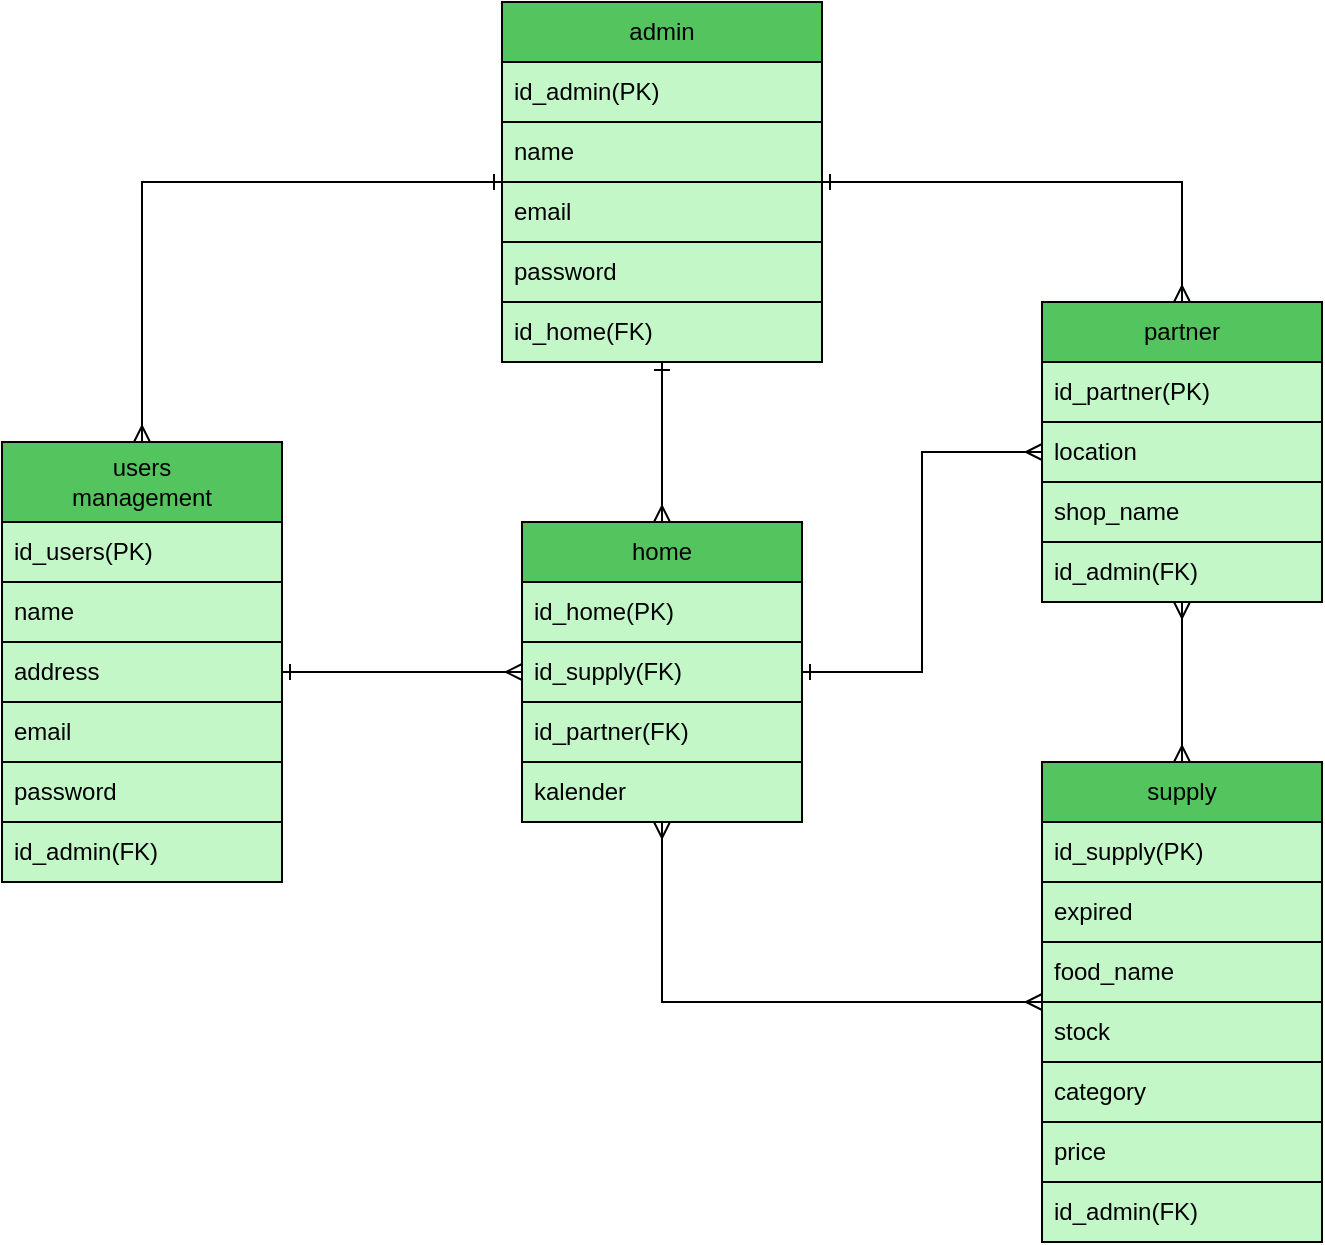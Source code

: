 <mxfile version="24.7.17">
  <diagram name="Page-1" id="xfgydPP9lr-gF0nRnEBY">
    <mxGraphModel dx="864" dy="516" grid="1" gridSize="10" guides="1" tooltips="1" connect="1" arrows="1" fold="1" page="1" pageScale="1" pageWidth="1920" pageHeight="1200" math="0" shadow="0">
      <root>
        <mxCell id="0" />
        <mxCell id="1" parent="0" />
        <mxCell id="cAAiyRIEjFs3dX4LIXJV-35" style="rounded=0;orthogonalLoop=1;jettySize=auto;html=1;exitX=0.5;exitY=1;exitDx=0;exitDy=0;entryX=0.5;entryY=0;entryDx=0;entryDy=0;verticalAlign=middle;endArrow=ERmany;endFill=0;startArrow=ERone;startFill=0;" parent="1" source="cAAiyRIEjFs3dX4LIXJV-1" target="cAAiyRIEjFs3dX4LIXJV-6" edge="1">
          <mxGeometry relative="1" as="geometry" />
        </mxCell>
        <mxCell id="cAAiyRIEjFs3dX4LIXJV-1" value="admin" style="swimlane;fontStyle=0;childLayout=stackLayout;horizontal=1;startSize=30;horizontalStack=0;resizeParent=1;resizeParentMax=0;resizeLast=0;collapsible=1;marginBottom=0;whiteSpace=wrap;html=1;fillColor=#54C45E;" parent="1" vertex="1">
          <mxGeometry x="890" y="260" width="160" height="180" as="geometry">
            <mxRectangle x="300" y="140" width="60" height="30" as="alternateBounds" />
          </mxGeometry>
        </mxCell>
        <mxCell id="cAAiyRIEjFs3dX4LIXJV-2" value="id_admin(PK)" style="text;strokeColor=default;fillColor=#C3F7C8;align=left;verticalAlign=middle;spacingLeft=4;spacingRight=4;overflow=hidden;points=[[0,0.5],[1,0.5]];portConstraint=eastwest;rotatable=0;whiteSpace=wrap;html=1;strokeWidth=1;" parent="cAAiyRIEjFs3dX4LIXJV-1" vertex="1">
          <mxGeometry y="30" width="160" height="30" as="geometry" />
        </mxCell>
        <mxCell id="cAAiyRIEjFs3dX4LIXJV-3" value="name" style="text;strokeColor=default;fillColor=#C3F7C8;align=left;verticalAlign=middle;spacingLeft=4;spacingRight=4;overflow=hidden;points=[[0,0.5],[1,0.5]];portConstraint=eastwest;rotatable=0;whiteSpace=wrap;html=1;strokeWidth=1;" parent="cAAiyRIEjFs3dX4LIXJV-1" vertex="1">
          <mxGeometry y="60" width="160" height="30" as="geometry" />
        </mxCell>
        <mxCell id="cAAiyRIEjFs3dX4LIXJV-4" value="email" style="text;strokeColor=default;fillColor=#C3F7C8;align=left;verticalAlign=middle;spacingLeft=4;spacingRight=4;overflow=hidden;points=[[0,0.5],[1,0.5]];portConstraint=eastwest;rotatable=0;whiteSpace=wrap;html=1;resizeWidth=0;strokeWidth=1;" parent="cAAiyRIEjFs3dX4LIXJV-1" vertex="1">
          <mxGeometry y="90" width="160" height="30" as="geometry" />
        </mxCell>
        <mxCell id="cAAiyRIEjFs3dX4LIXJV-11" value="password" style="text;strokeColor=default;fillColor=#C3F7C8;align=left;verticalAlign=middle;spacingLeft=4;spacingRight=4;overflow=hidden;points=[[0,0.5],[1,0.5]];portConstraint=eastwest;rotatable=0;whiteSpace=wrap;html=1;resizeWidth=0;strokeWidth=1;" parent="cAAiyRIEjFs3dX4LIXJV-1" vertex="1">
          <mxGeometry y="120" width="160" height="30" as="geometry" />
        </mxCell>
        <mxCell id="WPwP9egAswB2e1wq9ZMA-1" value="id_home(FK)" style="text;strokeColor=default;fillColor=#C3F7C8;align=left;verticalAlign=middle;spacingLeft=4;spacingRight=4;overflow=hidden;points=[[0,0.5],[1,0.5]];portConstraint=eastwest;rotatable=0;whiteSpace=wrap;html=1;resizeWidth=0;strokeWidth=1;" vertex="1" parent="cAAiyRIEjFs3dX4LIXJV-1">
          <mxGeometry y="150" width="160" height="30" as="geometry" />
        </mxCell>
        <mxCell id="cAAiyRIEjFs3dX4LIXJV-43" style="edgeStyle=orthogonalEdgeStyle;rounded=0;orthogonalLoop=1;jettySize=auto;html=1;exitX=1;exitY=0.5;exitDx=0;exitDy=0;entryX=0;entryY=0.5;entryDx=0;entryDy=0;startArrow=ERone;startFill=0;endArrow=ERmany;endFill=0;" parent="1" source="cAAiyRIEjFs3dX4LIXJV-6" target="cAAiyRIEjFs3dX4LIXJV-32" edge="1">
          <mxGeometry relative="1" as="geometry" />
        </mxCell>
        <mxCell id="cAAiyRIEjFs3dX4LIXJV-6" value="home" style="swimlane;fontStyle=0;childLayout=stackLayout;horizontal=1;startSize=30;horizontalStack=0;resizeParent=1;resizeParentMax=0;resizeLast=0;collapsible=1;marginBottom=0;whiteSpace=wrap;html=1;fillColor=#54C45E;" parent="1" vertex="1">
          <mxGeometry x="900" y="520" width="140" height="150" as="geometry">
            <mxRectangle x="300" y="140" width="60" height="30" as="alternateBounds" />
          </mxGeometry>
        </mxCell>
        <mxCell id="cAAiyRIEjFs3dX4LIXJV-7" value="id_home(PK)" style="text;strokeColor=default;fillColor=#C3F7C8;align=left;verticalAlign=middle;spacingLeft=4;spacingRight=4;overflow=hidden;points=[[0,0.5],[1,0.5]];portConstraint=eastwest;rotatable=0;whiteSpace=wrap;html=1;" parent="cAAiyRIEjFs3dX4LIXJV-6" vertex="1">
          <mxGeometry y="30" width="140" height="30" as="geometry" />
        </mxCell>
        <mxCell id="cAAiyRIEjFs3dX4LIXJV-8" value="id_supply(FK)" style="text;strokeColor=default;fillColor=#C3F7C8;align=left;verticalAlign=middle;spacingLeft=4;spacingRight=4;overflow=hidden;points=[[0,0.5],[1,0.5]];portConstraint=eastwest;rotatable=0;whiteSpace=wrap;html=1;" parent="cAAiyRIEjFs3dX4LIXJV-6" vertex="1">
          <mxGeometry y="60" width="140" height="30" as="geometry" />
        </mxCell>
        <mxCell id="cAAiyRIEjFs3dX4LIXJV-9" value="id_partner(FK)" style="text;strokeColor=default;fillColor=#C3F7C8;align=left;verticalAlign=middle;spacingLeft=4;spacingRight=4;overflow=hidden;points=[[0,0.5],[1,0.5]];portConstraint=eastwest;rotatable=0;whiteSpace=wrap;html=1;" parent="cAAiyRIEjFs3dX4LIXJV-6" vertex="1">
          <mxGeometry y="90" width="140" height="30" as="geometry" />
        </mxCell>
        <mxCell id="cAAiyRIEjFs3dX4LIXJV-12" value="kalender" style="text;strokeColor=default;fillColor=#C3F7C8;align=left;verticalAlign=middle;spacingLeft=4;spacingRight=4;overflow=hidden;points=[[0,0.5],[1,0.5]];portConstraint=eastwest;rotatable=0;whiteSpace=wrap;html=1;" parent="cAAiyRIEjFs3dX4LIXJV-6" vertex="1">
          <mxGeometry y="120" width="140" height="30" as="geometry" />
        </mxCell>
        <mxCell id="cAAiyRIEjFs3dX4LIXJV-37" style="rounded=0;orthogonalLoop=1;jettySize=auto;html=1;exitX=0.5;exitY=0;exitDx=0;exitDy=0;entryX=0;entryY=0.5;entryDx=0;entryDy=0;edgeStyle=orthogonalEdgeStyle;startArrow=ERmany;startFill=0;endArrow=ERone;endFill=0;" parent="1" source="cAAiyRIEjFs3dX4LIXJV-15" target="cAAiyRIEjFs3dX4LIXJV-1" edge="1">
          <mxGeometry relative="1" as="geometry" />
        </mxCell>
        <mxCell id="cAAiyRIEjFs3dX4LIXJV-15" value="users&lt;div&gt;management&lt;/div&gt;" style="swimlane;fontStyle=0;childLayout=stackLayout;horizontal=1;startSize=40;horizontalStack=0;resizeParent=1;resizeParentMax=0;resizeLast=0;collapsible=1;marginBottom=0;whiteSpace=wrap;html=1;fillColor=#54C45E;" parent="1" vertex="1">
          <mxGeometry x="640" y="480" width="140" height="220" as="geometry">
            <mxRectangle x="300" y="140" width="60" height="30" as="alternateBounds" />
          </mxGeometry>
        </mxCell>
        <mxCell id="cAAiyRIEjFs3dX4LIXJV-16" value="id_users(PK)" style="text;strokeColor=default;fillColor=#C3F7C8;align=left;verticalAlign=middle;spacingLeft=4;spacingRight=4;overflow=hidden;points=[[0,0.5],[1,0.5]];portConstraint=eastwest;rotatable=0;whiteSpace=wrap;html=1;" parent="cAAiyRIEjFs3dX4LIXJV-15" vertex="1">
          <mxGeometry y="40" width="140" height="30" as="geometry" />
        </mxCell>
        <mxCell id="cAAiyRIEjFs3dX4LIXJV-17" value="name" style="text;strokeColor=default;fillColor=#C3F7C8;align=left;verticalAlign=middle;spacingLeft=4;spacingRight=4;overflow=hidden;points=[[0,0.5],[1,0.5]];portConstraint=eastwest;rotatable=0;whiteSpace=wrap;html=1;" parent="cAAiyRIEjFs3dX4LIXJV-15" vertex="1">
          <mxGeometry y="70" width="140" height="30" as="geometry" />
        </mxCell>
        <mxCell id="cAAiyRIEjFs3dX4LIXJV-18" value="address" style="text;strokeColor=default;fillColor=#C3F7C8;align=left;verticalAlign=middle;spacingLeft=4;spacingRight=4;overflow=hidden;points=[[0,0.5],[1,0.5]];portConstraint=eastwest;rotatable=0;whiteSpace=wrap;html=1;" parent="cAAiyRIEjFs3dX4LIXJV-15" vertex="1">
          <mxGeometry y="100" width="140" height="30" as="geometry" />
        </mxCell>
        <mxCell id="cAAiyRIEjFs3dX4LIXJV-19" value="email" style="text;strokeColor=default;fillColor=#C3F7C8;align=left;verticalAlign=middle;spacingLeft=4;spacingRight=4;overflow=hidden;points=[[0,0.5],[1,0.5]];portConstraint=eastwest;rotatable=0;whiteSpace=wrap;html=1;" parent="cAAiyRIEjFs3dX4LIXJV-15" vertex="1">
          <mxGeometry y="130" width="140" height="30" as="geometry" />
        </mxCell>
        <mxCell id="cAAiyRIEjFs3dX4LIXJV-20" value="password" style="text;strokeColor=default;fillColor=#C3F7C8;align=left;verticalAlign=middle;spacingLeft=4;spacingRight=4;overflow=hidden;points=[[0,0.5],[1,0.5]];portConstraint=eastwest;rotatable=0;whiteSpace=wrap;html=1;" parent="cAAiyRIEjFs3dX4LIXJV-15" vertex="1">
          <mxGeometry y="160" width="140" height="30" as="geometry" />
        </mxCell>
        <mxCell id="WPwP9egAswB2e1wq9ZMA-4" value="id_admin(FK)" style="text;strokeColor=default;fillColor=#C3F7C8;align=left;verticalAlign=middle;spacingLeft=4;spacingRight=4;overflow=hidden;points=[[0,0.5],[1,0.5]];portConstraint=eastwest;rotatable=0;whiteSpace=wrap;html=1;" vertex="1" parent="cAAiyRIEjFs3dX4LIXJV-15">
          <mxGeometry y="190" width="140" height="30" as="geometry" />
        </mxCell>
        <mxCell id="cAAiyRIEjFs3dX4LIXJV-44" style="edgeStyle=orthogonalEdgeStyle;rounded=0;orthogonalLoop=1;jettySize=auto;html=1;exitX=0;exitY=0.5;exitDx=0;exitDy=0;entryX=0.5;entryY=1;entryDx=0;entryDy=0;endArrow=ERmany;endFill=0;startArrow=ERmany;startFill=0;" parent="1" source="cAAiyRIEjFs3dX4LIXJV-23" target="cAAiyRIEjFs3dX4LIXJV-6" edge="1">
          <mxGeometry relative="1" as="geometry" />
        </mxCell>
        <mxCell id="cAAiyRIEjFs3dX4LIXJV-23" value="supply" style="swimlane;fontStyle=0;childLayout=stackLayout;horizontal=1;startSize=30;horizontalStack=0;resizeParent=1;resizeParentMax=0;resizeLast=0;collapsible=1;marginBottom=0;whiteSpace=wrap;html=1;fillColor=#54C45E;strokeColor=default;" parent="1" vertex="1">
          <mxGeometry x="1160" y="640" width="140" height="240" as="geometry">
            <mxRectangle x="300" y="140" width="60" height="30" as="alternateBounds" />
          </mxGeometry>
        </mxCell>
        <mxCell id="cAAiyRIEjFs3dX4LIXJV-24" value="id_supply(PK)" style="text;strokeColor=default;fillColor=#C3F7C8;align=left;verticalAlign=middle;spacingLeft=4;spacingRight=4;overflow=hidden;points=[[0,0.5],[1,0.5]];portConstraint=eastwest;rotatable=0;whiteSpace=wrap;html=1;" parent="cAAiyRIEjFs3dX4LIXJV-23" vertex="1">
          <mxGeometry y="30" width="140" height="30" as="geometry" />
        </mxCell>
        <mxCell id="cAAiyRIEjFs3dX4LIXJV-25" value="expired" style="text;strokeColor=default;fillColor=#C3F7C8;align=left;verticalAlign=middle;spacingLeft=4;spacingRight=4;overflow=hidden;points=[[0,0.5],[1,0.5]];portConstraint=eastwest;rotatable=0;whiteSpace=wrap;html=1;" parent="cAAiyRIEjFs3dX4LIXJV-23" vertex="1">
          <mxGeometry y="60" width="140" height="30" as="geometry" />
        </mxCell>
        <mxCell id="cAAiyRIEjFs3dX4LIXJV-26" value="food_name" style="text;strokeColor=default;fillColor=#C3F7C8;align=left;verticalAlign=middle;spacingLeft=4;spacingRight=4;overflow=hidden;points=[[0,0.5],[1,0.5]];portConstraint=eastwest;rotatable=0;whiteSpace=wrap;html=1;" parent="cAAiyRIEjFs3dX4LIXJV-23" vertex="1">
          <mxGeometry y="90" width="140" height="30" as="geometry" />
        </mxCell>
        <mxCell id="cAAiyRIEjFs3dX4LIXJV-27" value="stock" style="text;strokeColor=default;fillColor=#C3F7C8;align=left;verticalAlign=middle;spacingLeft=4;spacingRight=4;overflow=hidden;points=[[0,0.5],[1,0.5]];portConstraint=eastwest;rotatable=0;whiteSpace=wrap;html=1;" parent="cAAiyRIEjFs3dX4LIXJV-23" vertex="1">
          <mxGeometry y="120" width="140" height="30" as="geometry" />
        </mxCell>
        <mxCell id="cAAiyRIEjFs3dX4LIXJV-28" value="category" style="text;strokeColor=default;fillColor=#C3F7C8;align=left;verticalAlign=middle;spacingLeft=4;spacingRight=4;overflow=hidden;points=[[0,0.5],[1,0.5]];portConstraint=eastwest;rotatable=0;whiteSpace=wrap;html=1;" parent="cAAiyRIEjFs3dX4LIXJV-23" vertex="1">
          <mxGeometry y="150" width="140" height="30" as="geometry" />
        </mxCell>
        <mxCell id="cAAiyRIEjFs3dX4LIXJV-29" value="price" style="text;strokeColor=default;fillColor=#C3F7C8;align=left;verticalAlign=middle;spacingLeft=4;spacingRight=4;overflow=hidden;points=[[0,0.5],[1,0.5]];portConstraint=eastwest;rotatable=0;whiteSpace=wrap;html=1;" parent="cAAiyRIEjFs3dX4LIXJV-23" vertex="1">
          <mxGeometry y="180" width="140" height="30" as="geometry" />
        </mxCell>
        <mxCell id="WPwP9egAswB2e1wq9ZMA-3" value="id_admin(FK)" style="text;strokeColor=default;fillColor=#C3F7C8;align=left;verticalAlign=middle;spacingLeft=4;spacingRight=4;overflow=hidden;points=[[0,0.5],[1,0.5]];portConstraint=eastwest;rotatable=0;whiteSpace=wrap;html=1;" vertex="1" parent="cAAiyRIEjFs3dX4LIXJV-23">
          <mxGeometry y="210" width="140" height="30" as="geometry" />
        </mxCell>
        <mxCell id="cAAiyRIEjFs3dX4LIXJV-39" style="edgeStyle=orthogonalEdgeStyle;rounded=0;orthogonalLoop=1;jettySize=auto;html=1;exitX=0.5;exitY=1;exitDx=0;exitDy=0;entryX=0.5;entryY=0;entryDx=0;entryDy=0;startArrow=ERmany;startFill=0;endArrow=ERmany;endFill=0;" parent="1" source="cAAiyRIEjFs3dX4LIXJV-30" target="cAAiyRIEjFs3dX4LIXJV-23" edge="1">
          <mxGeometry relative="1" as="geometry" />
        </mxCell>
        <mxCell id="cAAiyRIEjFs3dX4LIXJV-41" style="edgeStyle=orthogonalEdgeStyle;rounded=0;orthogonalLoop=1;jettySize=auto;html=1;exitX=0.5;exitY=0;exitDx=0;exitDy=0;entryX=1;entryY=0.5;entryDx=0;entryDy=0;startArrow=ERmany;startFill=0;endArrow=ERone;endFill=0;" parent="1" source="cAAiyRIEjFs3dX4LIXJV-30" target="cAAiyRIEjFs3dX4LIXJV-1" edge="1">
          <mxGeometry relative="1" as="geometry" />
        </mxCell>
        <mxCell id="cAAiyRIEjFs3dX4LIXJV-30" value="partner" style="swimlane;fontStyle=0;childLayout=stackLayout;horizontal=1;startSize=30;horizontalStack=0;resizeParent=1;resizeParentMax=0;resizeLast=0;collapsible=1;marginBottom=0;whiteSpace=wrap;html=1;fillColor=#54C45E;" parent="1" vertex="1">
          <mxGeometry x="1160" y="410" width="140" height="150" as="geometry">
            <mxRectangle x="300" y="140" width="60" height="30" as="alternateBounds" />
          </mxGeometry>
        </mxCell>
        <mxCell id="cAAiyRIEjFs3dX4LIXJV-31" value="id_partner(PK)" style="text;strokeColor=default;fillColor=#C3F7C8;align=left;verticalAlign=middle;spacingLeft=4;spacingRight=4;overflow=hidden;points=[[0,0.5],[1,0.5]];portConstraint=eastwest;rotatable=0;whiteSpace=wrap;html=1;" parent="cAAiyRIEjFs3dX4LIXJV-30" vertex="1">
          <mxGeometry y="30" width="140" height="30" as="geometry" />
        </mxCell>
        <mxCell id="cAAiyRIEjFs3dX4LIXJV-32" value="location" style="text;strokeColor=default;fillColor=#C3F7C8;align=left;verticalAlign=middle;spacingLeft=4;spacingRight=4;overflow=hidden;points=[[0,0.5],[1,0.5]];portConstraint=eastwest;rotatable=0;whiteSpace=wrap;html=1;" parent="cAAiyRIEjFs3dX4LIXJV-30" vertex="1">
          <mxGeometry y="60" width="140" height="30" as="geometry" />
        </mxCell>
        <mxCell id="cAAiyRIEjFs3dX4LIXJV-33" value="shop_name" style="text;strokeColor=default;fillColor=#C3F7C8;align=left;verticalAlign=middle;spacingLeft=4;spacingRight=4;overflow=hidden;points=[[0,0.5],[1,0.5]];portConstraint=eastwest;rotatable=0;whiteSpace=wrap;html=1;" parent="cAAiyRIEjFs3dX4LIXJV-30" vertex="1">
          <mxGeometry y="90" width="140" height="30" as="geometry" />
        </mxCell>
        <mxCell id="WPwP9egAswB2e1wq9ZMA-2" value="id_admin(FK)" style="text;strokeColor=default;fillColor=#C3F7C8;align=left;verticalAlign=middle;spacingLeft=4;spacingRight=4;overflow=hidden;points=[[0,0.5],[1,0.5]];portConstraint=eastwest;rotatable=0;whiteSpace=wrap;html=1;" vertex="1" parent="cAAiyRIEjFs3dX4LIXJV-30">
          <mxGeometry y="120" width="140" height="30" as="geometry" />
        </mxCell>
        <mxCell id="cAAiyRIEjFs3dX4LIXJV-38" style="rounded=0;orthogonalLoop=1;jettySize=auto;html=1;exitX=1;exitY=0.5;exitDx=0;exitDy=0;entryX=0;entryY=0.5;entryDx=0;entryDy=0;startArrow=ERone;startFill=0;endArrow=ERmany;endFill=0;" parent="1" source="cAAiyRIEjFs3dX4LIXJV-18" target="cAAiyRIEjFs3dX4LIXJV-6" edge="1">
          <mxGeometry relative="1" as="geometry" />
        </mxCell>
      </root>
    </mxGraphModel>
  </diagram>
</mxfile>
